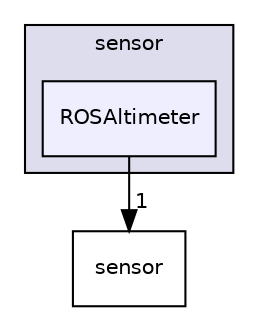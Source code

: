 digraph "/root/scrimmage/scrimmage/include/scrimmage/plugins/sensor/ROSAltimeter" {
  compound=true
  node [ fontsize="10", fontname="Helvetica"];
  edge [ labelfontsize="10", labelfontname="Helvetica"];
  subgraph clusterdir_000479e1305f0edebbccb6008dd63eeb {
    graph [ bgcolor="#ddddee", pencolor="black", label="sensor" fontname="Helvetica", fontsize="10", URL="dir_000479e1305f0edebbccb6008dd63eeb.html"]
  dir_a7157a58da70f84feaeb0edfebc7f2fc [shape=box, label="ROSAltimeter", style="filled", fillcolor="#eeeeff", pencolor="black", URL="dir_a7157a58da70f84feaeb0edfebc7f2fc.html"];
  }
  dir_e87096b61398b9a30229e95697b76c91 [shape=box label="sensor" URL="dir_e87096b61398b9a30229e95697b76c91.html"];
  dir_a7157a58da70f84feaeb0edfebc7f2fc->dir_e87096b61398b9a30229e95697b76c91 [headlabel="1", labeldistance=1.5 headhref="dir_000143_000150.html"];
}

